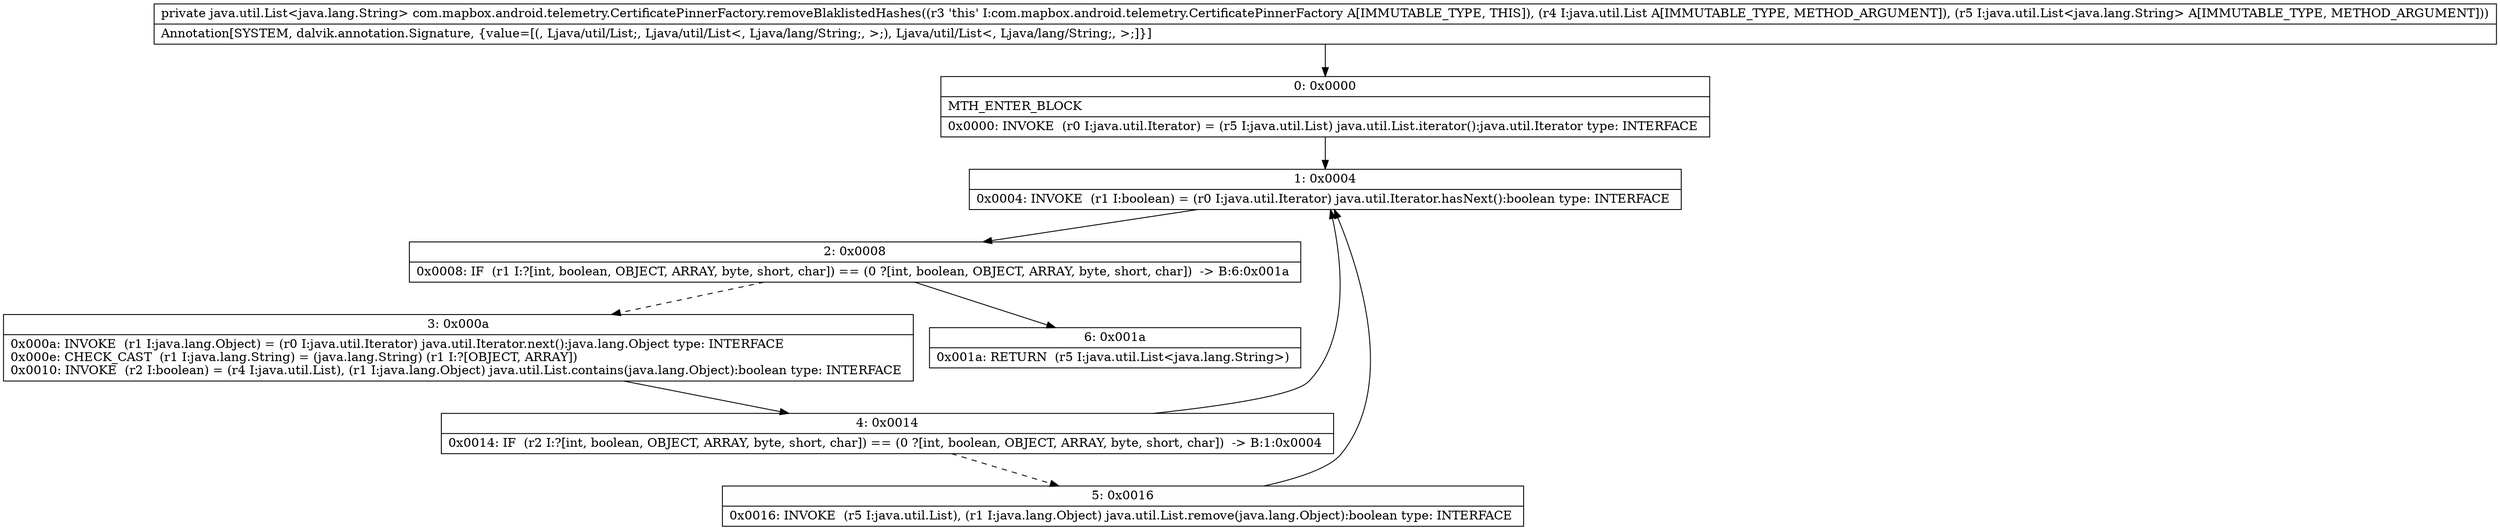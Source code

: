digraph "CFG forcom.mapbox.android.telemetry.CertificatePinnerFactory.removeBlaklistedHashes(Ljava\/util\/List;Ljava\/util\/List;)Ljava\/util\/List;" {
Node_0 [shape=record,label="{0\:\ 0x0000|MTH_ENTER_BLOCK\l|0x0000: INVOKE  (r0 I:java.util.Iterator) = (r5 I:java.util.List) java.util.List.iterator():java.util.Iterator type: INTERFACE \l}"];
Node_1 [shape=record,label="{1\:\ 0x0004|0x0004: INVOKE  (r1 I:boolean) = (r0 I:java.util.Iterator) java.util.Iterator.hasNext():boolean type: INTERFACE \l}"];
Node_2 [shape=record,label="{2\:\ 0x0008|0x0008: IF  (r1 I:?[int, boolean, OBJECT, ARRAY, byte, short, char]) == (0 ?[int, boolean, OBJECT, ARRAY, byte, short, char])  \-\> B:6:0x001a \l}"];
Node_3 [shape=record,label="{3\:\ 0x000a|0x000a: INVOKE  (r1 I:java.lang.Object) = (r0 I:java.util.Iterator) java.util.Iterator.next():java.lang.Object type: INTERFACE \l0x000e: CHECK_CAST  (r1 I:java.lang.String) = (java.lang.String) (r1 I:?[OBJECT, ARRAY]) \l0x0010: INVOKE  (r2 I:boolean) = (r4 I:java.util.List), (r1 I:java.lang.Object) java.util.List.contains(java.lang.Object):boolean type: INTERFACE \l}"];
Node_4 [shape=record,label="{4\:\ 0x0014|0x0014: IF  (r2 I:?[int, boolean, OBJECT, ARRAY, byte, short, char]) == (0 ?[int, boolean, OBJECT, ARRAY, byte, short, char])  \-\> B:1:0x0004 \l}"];
Node_5 [shape=record,label="{5\:\ 0x0016|0x0016: INVOKE  (r5 I:java.util.List), (r1 I:java.lang.Object) java.util.List.remove(java.lang.Object):boolean type: INTERFACE \l}"];
Node_6 [shape=record,label="{6\:\ 0x001a|0x001a: RETURN  (r5 I:java.util.List\<java.lang.String\>) \l}"];
MethodNode[shape=record,label="{private java.util.List\<java.lang.String\> com.mapbox.android.telemetry.CertificatePinnerFactory.removeBlaklistedHashes((r3 'this' I:com.mapbox.android.telemetry.CertificatePinnerFactory A[IMMUTABLE_TYPE, THIS]), (r4 I:java.util.List A[IMMUTABLE_TYPE, METHOD_ARGUMENT]), (r5 I:java.util.List\<java.lang.String\> A[IMMUTABLE_TYPE, METHOD_ARGUMENT]))  | Annotation[SYSTEM, dalvik.annotation.Signature, \{value=[(, Ljava\/util\/List;, Ljava\/util\/List\<, Ljava\/lang\/String;, \>;), Ljava\/util\/List\<, Ljava\/lang\/String;, \>;]\}]\l}"];
MethodNode -> Node_0;
Node_0 -> Node_1;
Node_1 -> Node_2;
Node_2 -> Node_3[style=dashed];
Node_2 -> Node_6;
Node_3 -> Node_4;
Node_4 -> Node_1;
Node_4 -> Node_5[style=dashed];
Node_5 -> Node_1;
}

